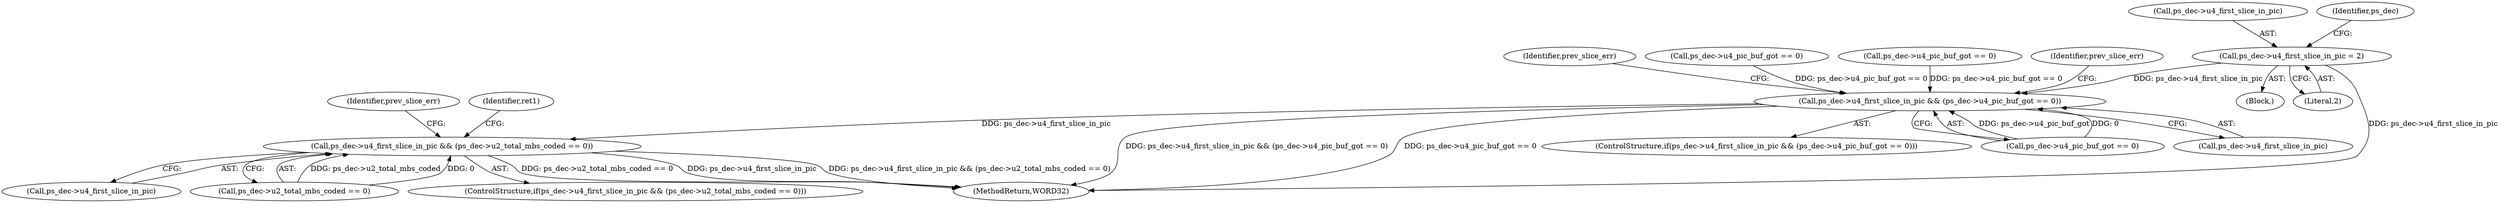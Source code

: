 digraph "0_Android_0b23c81c3dd9ec38f7e6806a3955fed1925541a0@pointer" {
"1000928" [label="(Call,ps_dec->u4_first_slice_in_pic = 2)"];
"1001512" [label="(Call,ps_dec->u4_first_slice_in_pic && (ps_dec->u4_pic_buf_got == 0))"];
"1001529" [label="(Call,ps_dec->u4_first_slice_in_pic && (ps_dec->u2_total_mbs_coded == 0))"];
"1001522" [label="(Identifier,prev_slice_err)"];
"1001513" [label="(Call,ps_dec->u4_first_slice_in_pic)"];
"1001529" [label="(Call,ps_dec->u4_first_slice_in_pic && (ps_dec->u2_total_mbs_coded == 0))"];
"1000932" [label="(Literal,2)"];
"1001528" [label="(ControlStructure,if(ps_dec->u4_first_slice_in_pic && (ps_dec->u2_total_mbs_coded == 0)))"];
"1002226" [label="(MethodReturn,WORD32)"];
"1001539" [label="(Identifier,prev_slice_err)"];
"1001079" [label="(Call,ps_dec->u4_pic_buf_got == 0)"];
"1001512" [label="(Call,ps_dec->u4_first_slice_in_pic && (ps_dec->u4_pic_buf_got == 0))"];
"1000156" [label="(Block,)"];
"1001542" [label="(Identifier,ret1)"];
"1001530" [label="(Call,ps_dec->u4_first_slice_in_pic)"];
"1001511" [label="(ControlStructure,if(ps_dec->u4_first_slice_in_pic && (ps_dec->u4_pic_buf_got == 0)))"];
"1000929" [label="(Call,ps_dec->u4_first_slice_in_pic)"];
"1001516" [label="(Call,ps_dec->u4_pic_buf_got == 0)"];
"1001238" [label="(Call,ps_dec->u4_pic_buf_got == 0)"];
"1001533" [label="(Call,ps_dec->u2_total_mbs_coded == 0)"];
"1000935" [label="(Identifier,ps_dec)"];
"1001526" [label="(Identifier,prev_slice_err)"];
"1000928" [label="(Call,ps_dec->u4_first_slice_in_pic = 2)"];
"1000928" -> "1000156"  [label="AST: "];
"1000928" -> "1000932"  [label="CFG: "];
"1000929" -> "1000928"  [label="AST: "];
"1000932" -> "1000928"  [label="AST: "];
"1000935" -> "1000928"  [label="CFG: "];
"1000928" -> "1002226"  [label="DDG: ps_dec->u4_first_slice_in_pic"];
"1000928" -> "1001512"  [label="DDG: ps_dec->u4_first_slice_in_pic"];
"1001512" -> "1001511"  [label="AST: "];
"1001512" -> "1001513"  [label="CFG: "];
"1001512" -> "1001516"  [label="CFG: "];
"1001513" -> "1001512"  [label="AST: "];
"1001516" -> "1001512"  [label="AST: "];
"1001522" -> "1001512"  [label="CFG: "];
"1001526" -> "1001512"  [label="CFG: "];
"1001512" -> "1002226"  [label="DDG: ps_dec->u4_first_slice_in_pic && (ps_dec->u4_pic_buf_got == 0)"];
"1001512" -> "1002226"  [label="DDG: ps_dec->u4_pic_buf_got == 0"];
"1001516" -> "1001512"  [label="DDG: ps_dec->u4_pic_buf_got"];
"1001516" -> "1001512"  [label="DDG: 0"];
"1001238" -> "1001512"  [label="DDG: ps_dec->u4_pic_buf_got == 0"];
"1001079" -> "1001512"  [label="DDG: ps_dec->u4_pic_buf_got == 0"];
"1001512" -> "1001529"  [label="DDG: ps_dec->u4_first_slice_in_pic"];
"1001529" -> "1001528"  [label="AST: "];
"1001529" -> "1001530"  [label="CFG: "];
"1001529" -> "1001533"  [label="CFG: "];
"1001530" -> "1001529"  [label="AST: "];
"1001533" -> "1001529"  [label="AST: "];
"1001539" -> "1001529"  [label="CFG: "];
"1001542" -> "1001529"  [label="CFG: "];
"1001529" -> "1002226"  [label="DDG: ps_dec->u4_first_slice_in_pic"];
"1001529" -> "1002226"  [label="DDG: ps_dec->u4_first_slice_in_pic && (ps_dec->u2_total_mbs_coded == 0)"];
"1001529" -> "1002226"  [label="DDG: ps_dec->u2_total_mbs_coded == 0"];
"1001533" -> "1001529"  [label="DDG: ps_dec->u2_total_mbs_coded"];
"1001533" -> "1001529"  [label="DDG: 0"];
}
